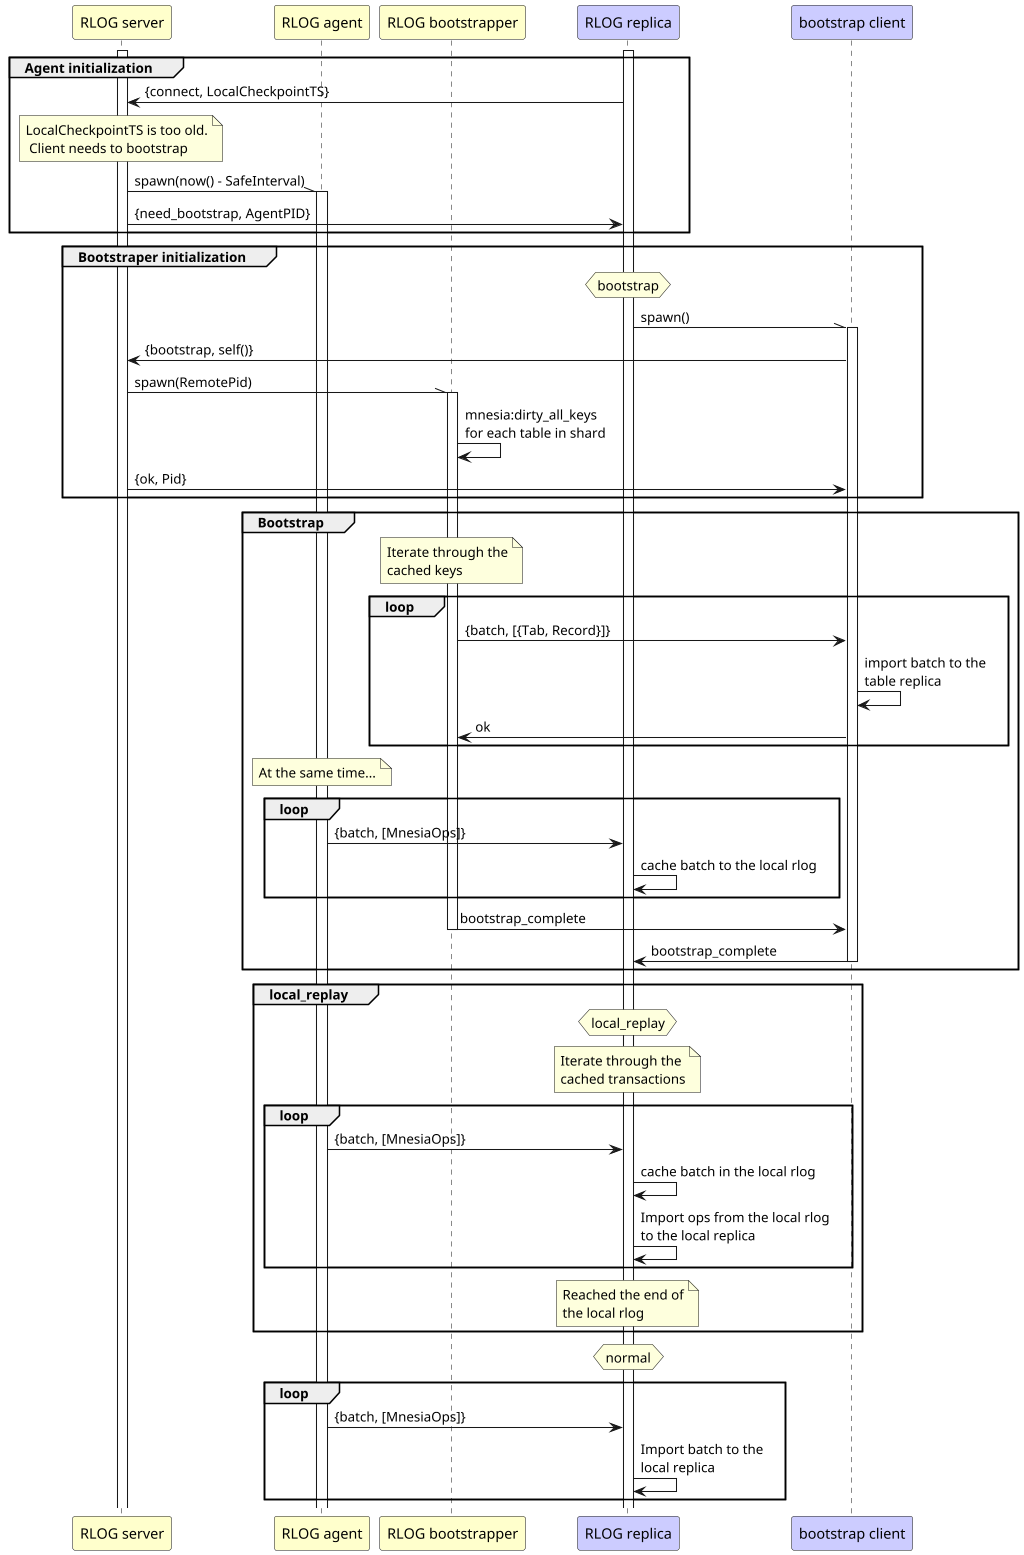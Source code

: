 @startuml
scale 1024 width

participant "RLOG server" as server #ffc
participant "RLOG agent" as agent #ffc
participant "RLOG bootstrapper" as boot_serv #ffc

participant "RLOG replica" as repl #ccf
participant "bootstrap client" as boot_client #ccf

activate server
activate repl

group Agent initialization
  repl -> server : {connect, LocalCheckpointTS}
  note over server : LocalCheckpointTS is too old.\n Client needs to bootstrap
  server -\\ agent : spawn(now() - SafeInterval)
  activate agent
  repl <- server : {need_bootstrap, AgentPID}
end

group Bootstraper initialization
  hnote over repl : bootstrap

  repl -\\ boot_client : spawn()
  activate boot_client

  boot_client -> server : {bootstrap, self()}
  server -\\ boot_serv : spawn(RemotePid)
  activate boot_serv

  boot_serv -> boot_serv : mnesia:dirty_all_keys\nfor each table in shard

  server -> boot_client : {ok, Pid}
end

group Bootstrap
  note over boot_serv : Iterate through the\ncached keys
  loop
    boot_serv -> boot_client : {batch, [{Tab, Record}]}
    boot_client -> boot_client : import batch to the\ntable replica
    boot_serv <- boot_client : ok
  end

  note over agent : At the same time...

  loop
    agent -> repl : {batch, [MnesiaOps]}
    repl -> repl : cache batch to the local rlog
  end

  boot_serv -> boot_client : bootstrap_complete
  deactivate boot_serv
  boot_client -> repl : bootstrap_complete
  deactivate boot_client
end

group local_replay
  hnote over repl : local_replay

  note over repl : Iterate through the\ncached transactions

  loop
    agent -> repl : {batch, [MnesiaOps]}
    repl -> repl : cache batch in the local rlog

    repl -> repl : Import ops from the local rlog\nto the local replica
  end

  note over repl : Reached the end of\nthe local rlog
end

hnote over repl : normal

loop
  agent -> repl : {batch, [MnesiaOps]}
  repl -> repl : Import batch to the\nlocal replica
end

@enduml